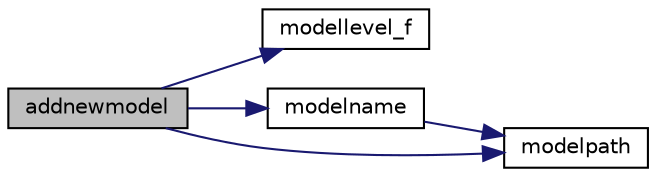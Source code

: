 digraph "addnewmodel"
{
 // LATEX_PDF_SIZE
  edge [fontname="Helvetica",fontsize="10",labelfontname="Helvetica",labelfontsize="10"];
  node [fontname="Helvetica",fontsize="10",shape=record];
  rankdir="LR";
  Node1 [label="addnewmodel",height=0.2,width=0.4,color="black", fillcolor="grey75", style="filled", fontcolor="black",tooltip=" "];
  Node1 -> Node2 [color="midnightblue",fontsize="10",style="solid",fontname="Helvetica"];
  Node2 [label="modellevel_f",height=0.2,width=0.4,color="black", fillcolor="white", style="filled",URL="$_main_8_f90.html#acdc3261ecd63c8e82b3392ec60df4db9",tooltip=" "];
  Node1 -> Node3 [color="midnightblue",fontsize="10",style="solid",fontname="Helvetica"];
  Node3 [label="modelname",height=0.2,width=0.4,color="black", fillcolor="white", style="filled",URL="$_main_8_f90.html#af0ae0b978e6573bc461573aa66062e83",tooltip=" "];
  Node3 -> Node4 [color="midnightblue",fontsize="10",style="solid",fontname="Helvetica"];
  Node4 [label="modelpath",height=0.2,width=0.4,color="black", fillcolor="white", style="filled",URL="$_main_8_f90.html#ada5b220b45dcba73a75264dcde43e3bd",tooltip=" "];
  Node1 -> Node4 [color="midnightblue",fontsize="10",style="solid",fontname="Helvetica"];
}
